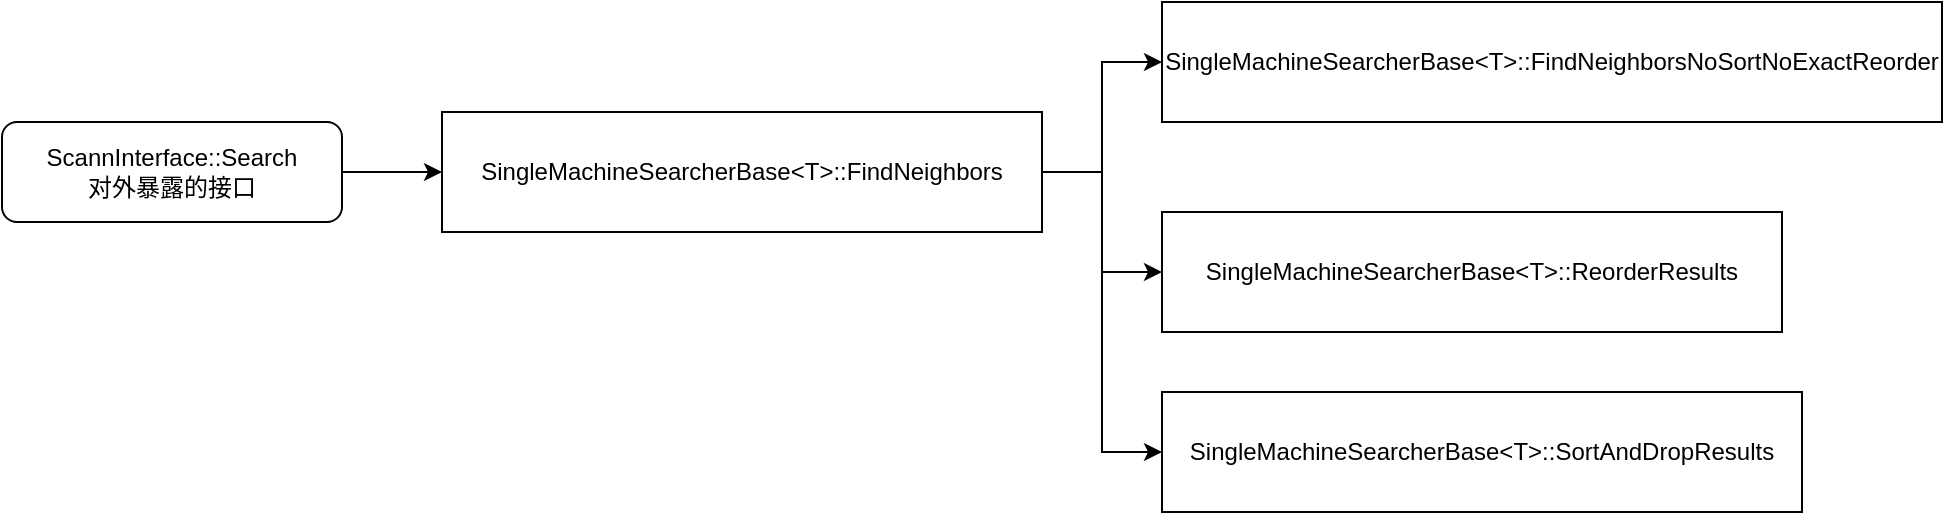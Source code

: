 <mxfile version="24.7.10">
  <diagram name="第 1 页" id="wL8twm-uxIduVu4hexvK">
    <mxGraphModel dx="946" dy="1668" grid="1" gridSize="10" guides="1" tooltips="1" connect="1" arrows="1" fold="1" page="1" pageScale="1" pageWidth="827" pageHeight="1169" math="0" shadow="0">
      <root>
        <mxCell id="0" />
        <mxCell id="1" parent="0" />
        <mxCell id="LCGAt8tk4dNNPUiXN7EP-3" style="edgeStyle=orthogonalEdgeStyle;rounded=0;orthogonalLoop=1;jettySize=auto;html=1;exitX=1;exitY=0.5;exitDx=0;exitDy=0;entryX=0;entryY=0.5;entryDx=0;entryDy=0;" edge="1" parent="1" source="LCGAt8tk4dNNPUiXN7EP-1" target="LCGAt8tk4dNNPUiXN7EP-2">
          <mxGeometry relative="1" as="geometry" />
        </mxCell>
        <mxCell id="LCGAt8tk4dNNPUiXN7EP-1" value="ScannInterface::Search&lt;div&gt;对外暴露的接口&lt;/div&gt;" style="rounded=1;whiteSpace=wrap;html=1;" vertex="1" parent="1">
          <mxGeometry x="90" y="-295" width="170" height="50" as="geometry" />
        </mxCell>
        <mxCell id="LCGAt8tk4dNNPUiXN7EP-5" style="edgeStyle=orthogonalEdgeStyle;rounded=0;orthogonalLoop=1;jettySize=auto;html=1;exitX=1;exitY=0.5;exitDx=0;exitDy=0;entryX=0;entryY=0.5;entryDx=0;entryDy=0;" edge="1" parent="1" source="LCGAt8tk4dNNPUiXN7EP-2" target="LCGAt8tk4dNNPUiXN7EP-4">
          <mxGeometry relative="1" as="geometry" />
        </mxCell>
        <mxCell id="LCGAt8tk4dNNPUiXN7EP-7" style="edgeStyle=orthogonalEdgeStyle;rounded=0;orthogonalLoop=1;jettySize=auto;html=1;exitX=1;exitY=0.5;exitDx=0;exitDy=0;entryX=0;entryY=0.5;entryDx=0;entryDy=0;" edge="1" parent="1" source="LCGAt8tk4dNNPUiXN7EP-2" target="LCGAt8tk4dNNPUiXN7EP-6">
          <mxGeometry relative="1" as="geometry" />
        </mxCell>
        <mxCell id="LCGAt8tk4dNNPUiXN7EP-9" style="edgeStyle=orthogonalEdgeStyle;rounded=0;orthogonalLoop=1;jettySize=auto;html=1;exitX=1;exitY=0.5;exitDx=0;exitDy=0;entryX=0;entryY=0.5;entryDx=0;entryDy=0;" edge="1" parent="1" source="LCGAt8tk4dNNPUiXN7EP-2" target="LCGAt8tk4dNNPUiXN7EP-8">
          <mxGeometry relative="1" as="geometry" />
        </mxCell>
        <mxCell id="LCGAt8tk4dNNPUiXN7EP-2" value="SingleMachineSearcherBase&amp;lt;T&amp;gt;::FindNeighbors" style="rounded=0;whiteSpace=wrap;html=1;" vertex="1" parent="1">
          <mxGeometry x="310" y="-300" width="300" height="60" as="geometry" />
        </mxCell>
        <mxCell id="LCGAt8tk4dNNPUiXN7EP-4" value="SingleMachineSearcherBase&amp;lt;T&amp;gt;::FindNeighborsNoSortNoExactReorder" style="rounded=0;whiteSpace=wrap;html=1;" vertex="1" parent="1">
          <mxGeometry x="670" y="-355" width="390" height="60" as="geometry" />
        </mxCell>
        <mxCell id="LCGAt8tk4dNNPUiXN7EP-6" value="SingleMachineSearcherBase&amp;lt;T&amp;gt;::ReorderResults" style="rounded=0;whiteSpace=wrap;html=1;" vertex="1" parent="1">
          <mxGeometry x="670" y="-250" width="310" height="60" as="geometry" />
        </mxCell>
        <mxCell id="LCGAt8tk4dNNPUiXN7EP-8" value="SingleMachineSearcherBase&amp;lt;T&amp;gt;::SortAndDropResults" style="rounded=0;whiteSpace=wrap;html=1;" vertex="1" parent="1">
          <mxGeometry x="670" y="-160" width="320" height="60" as="geometry" />
        </mxCell>
      </root>
    </mxGraphModel>
  </diagram>
</mxfile>
